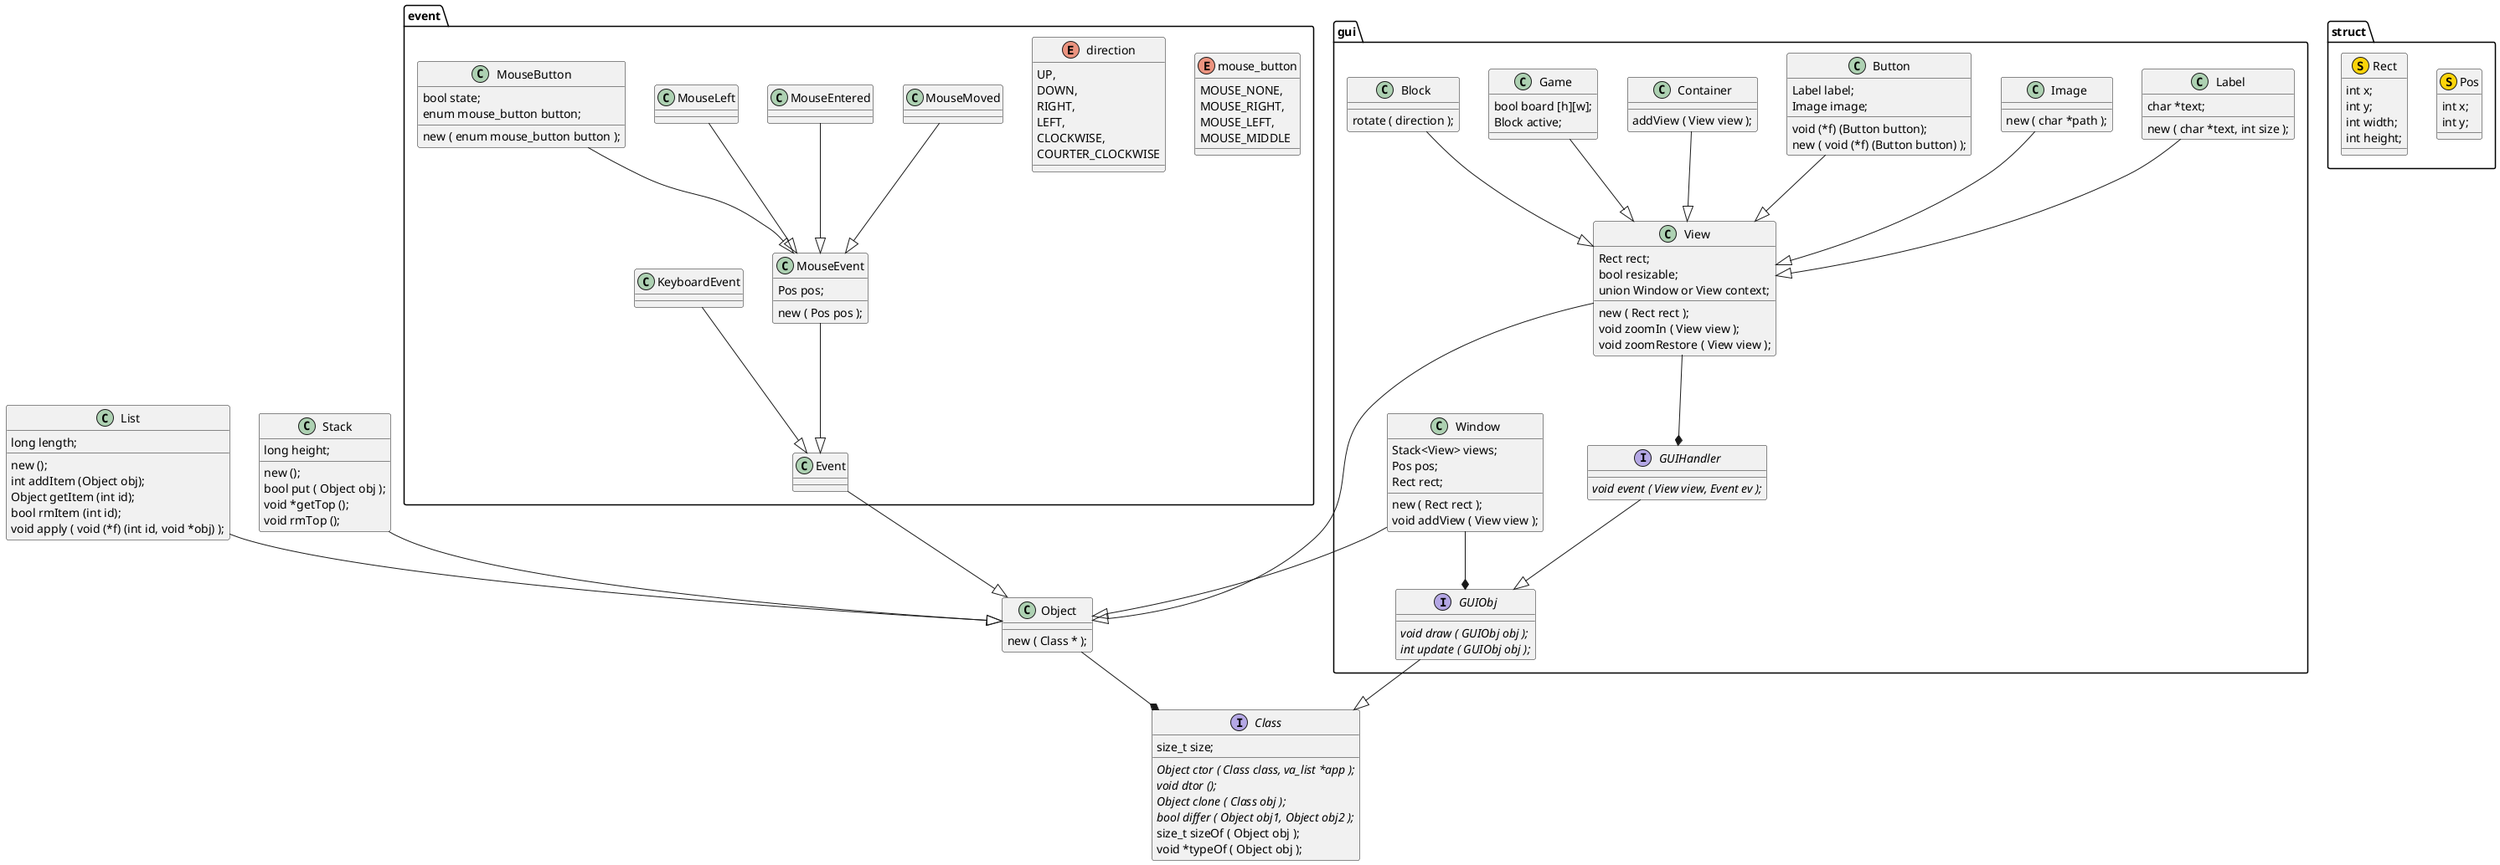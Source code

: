 @startuml
'scale 2.0

'skinparam handwritten true
skinparam defaultFontName Monospace
skinparam classFontSize 18
skinparam defaultFontSize 14

package "struct" {
	class Pos <<(S,#fcd40a)>> {
		int x;
		int y;
	}
	class Rect <<(S,#fcd40a)>> {
		int x;
		int y;
		int width;
		int height;
	}
}

interface Class {
	size_t size;
	{abstract} Object ctor ( Class class, va_list *app );
	{abstract} void dtor ();
	{abstract} Object clone ( Class obj );
	{abstract} bool differ ( Object obj1, Object obj2 );
	size_t sizeOf ( Object obj );
	void *typeOf ( Object obj );
}

class Object {
	new ( Class * );
}
class List {
	long length;
	new ();
	int addItem (Object obj);
	Object getItem (int id);
	bool rmItem (int id);
	void apply ( void (*f) (int id, void *obj) );
}
class Stack {
	long height;
	new ();
	bool put ( Object obj );
	void *getTop ();
	void rmTop ();
}

package event {
	enum mouse_button {
		MOUSE_NONE,
		MOUSE_RIGHT,
		MOUSE_LEFT,
		MOUSE_MIDDLE
	}
	enum direction {
		UP,
		DOWN,
		RIGHT,
		LEFT,
		CLOCKWISE,
		COURTER_CLOCKWISE
	}
	class Event {
	}
	class MouseEvent {
		Pos pos;
		new ( Pos pos );
	}
	class MouseMoved {
	}
	class MouseEntered {
	}
	class MouseLeft {
	}
	class MouseButton {
		bool state;
		enum mouse_button button;
		new ( enum mouse_button button );
	}
	class KeyboardEvent {
	}
}
package gui {
	interface GUIObj {
		{abstract} void draw ( GUIObj obj );
		{abstract} int update ( GUIObj obj );
	}
	interface GUIHandler {
		{abstract} void event ( View view, Event ev );
	}
	class Window {
		Stack<View> views;
		Pos pos;
		Rect rect;
		new ( Rect rect );
		void addView ( View view );
	}
	class View {
		Rect rect;
		bool resizable;
		union Window or View context;
		new ( Rect rect );
		void zoomIn ( View view );
		void zoomRestore ( View view );
	}
	class Label {
		char *text;
		new ( char *text, int size );
	}
	class Image {
		new ( char *path );
	}
	class Button {
		Label label;
		Image image;
		void (*f) (Button button);
		new ( void (*f) (Button button) );
	}
	class Container {
		addView ( View view );
	}
	class Game {
		bool board [h][w];
		Block active;
	}
	class Block {
		rotate ( direction );
	}
}

Object --* Class

List --|> Object
Stack --|> Object

GUIObj --|> Class
GUIHandler --|> GUIObj

Event --|> Object
MouseEvent --|> Event
KeyboardEvent --|> Event

MouseMoved --|> MouseEvent
MouseEntered --|> MouseEvent
MouseLeft --|> MouseEvent
MouseButton --|> MouseEvent

Window --* GUIObj
Window --|> Object
View --* GUIHandler
View --|> Object

Game --|> View
Block --|> View
Container	--|> View

Label --|> View
Button --|> View
Image --|> View

@enduml
